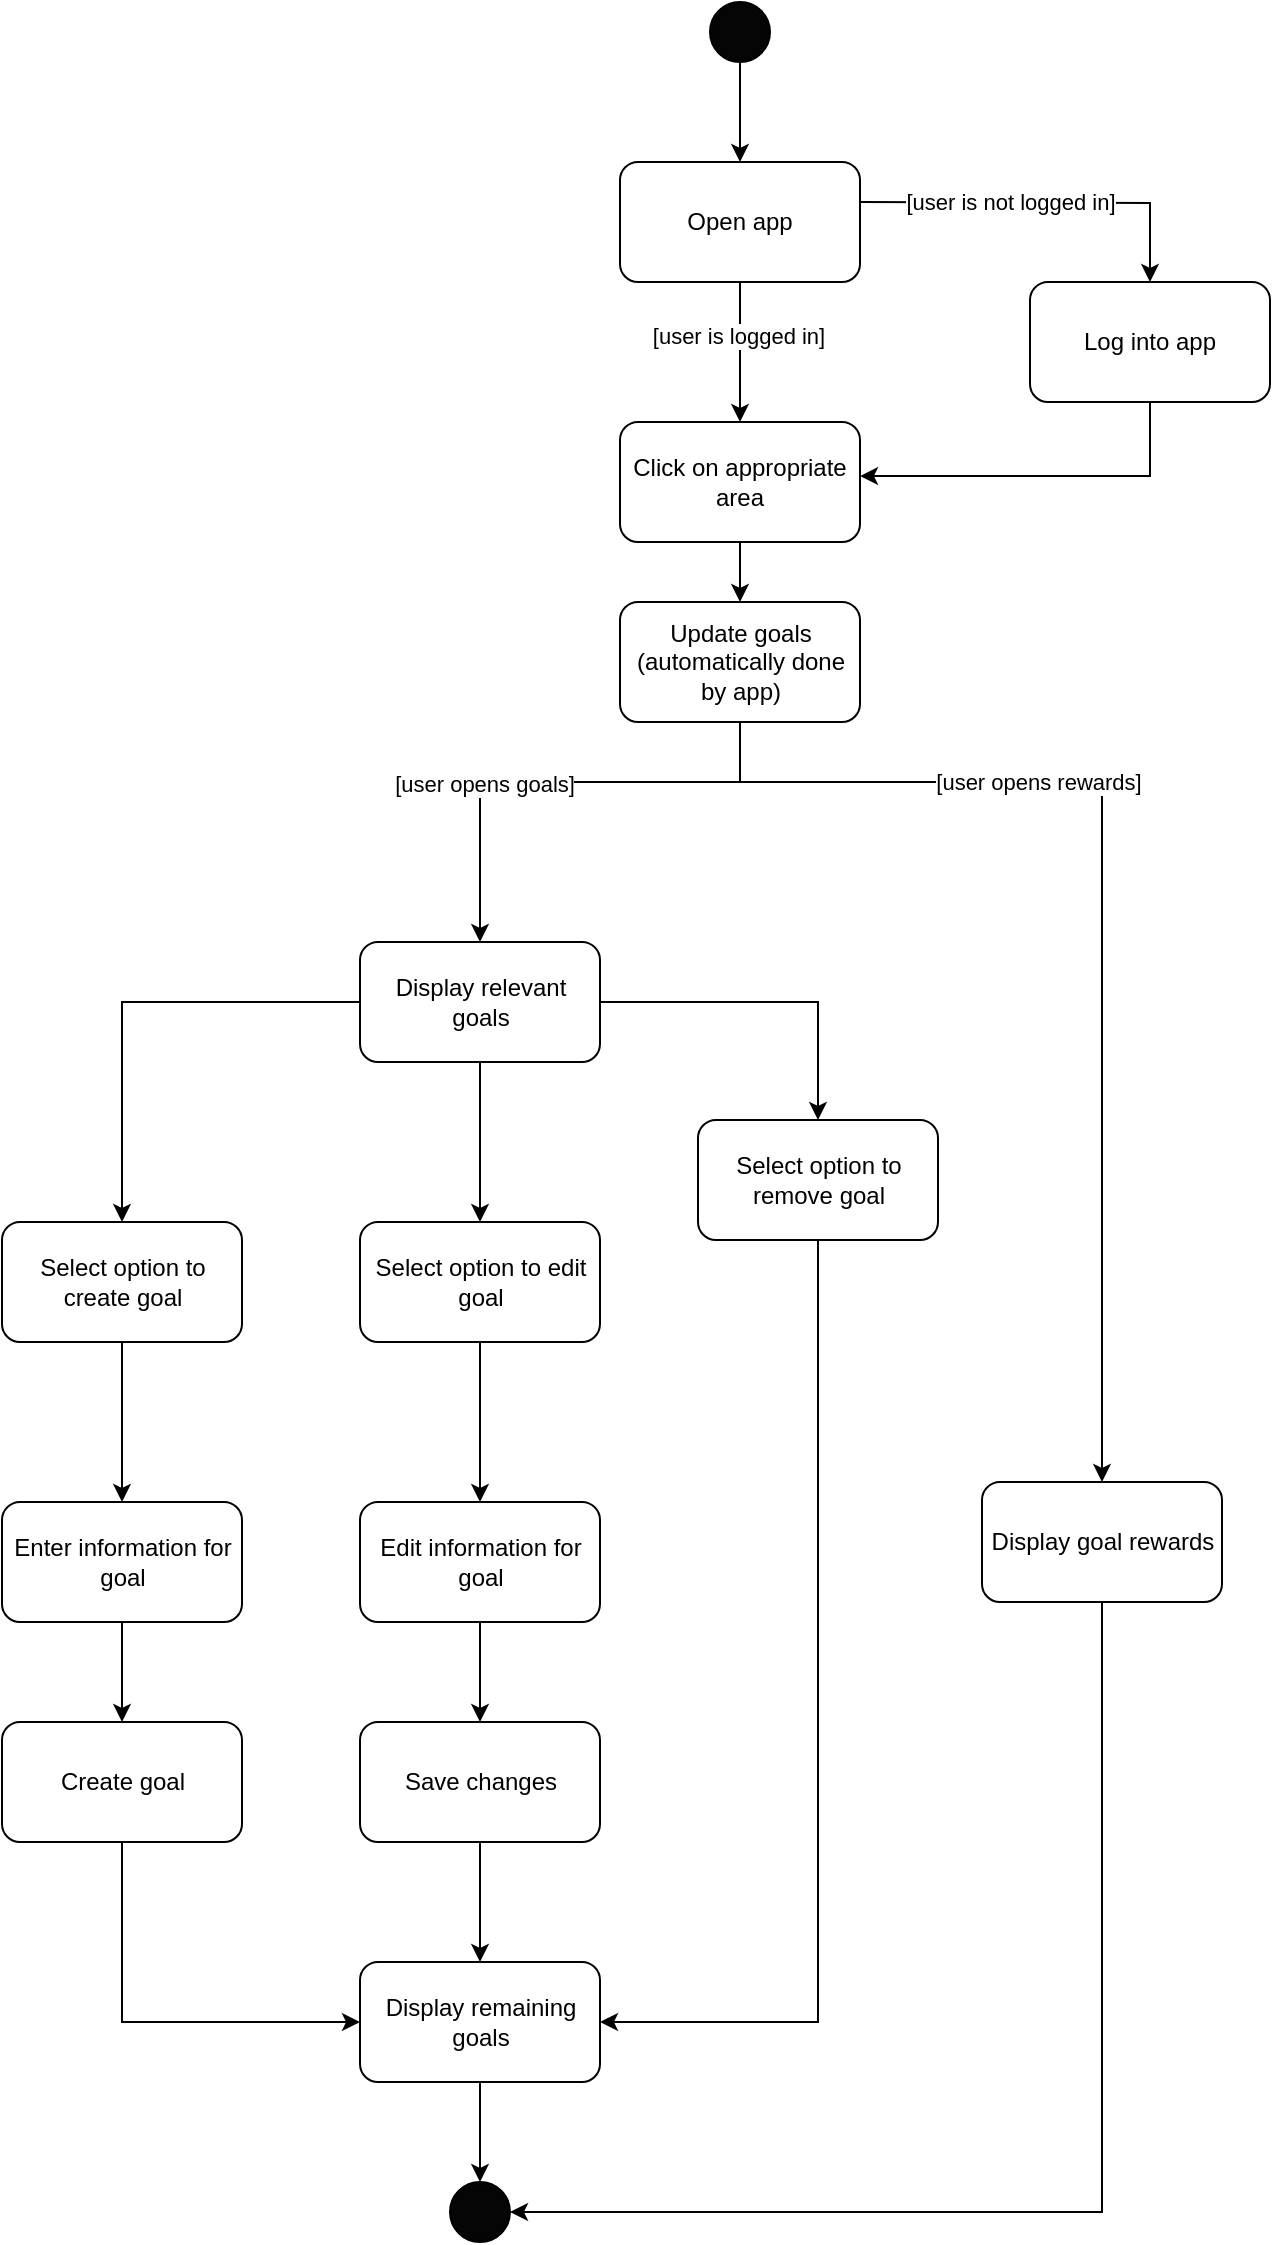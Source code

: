 <mxfile version="20.4.0" type="github">
  <diagram id="QUWLHqUXrnmNoyzQJEGA" name="Page-1">
    <mxGraphModel dx="2370" dy="1257" grid="0" gridSize="10" guides="1" tooltips="1" connect="1" arrows="1" fold="1" page="1" pageScale="1" pageWidth="827" pageHeight="1169" math="0" shadow="0">
      <root>
        <mxCell id="0" />
        <mxCell id="1" parent="0" />
        <mxCell id="v6WbEAY-MrD24lhqeNnE-1" value="" style="edgeStyle=orthogonalEdgeStyle;rounded=0;orthogonalLoop=1;jettySize=auto;html=1;" parent="1" source="v6WbEAY-MrD24lhqeNnE-2" target="v6WbEAY-MrD24lhqeNnE-5" edge="1">
          <mxGeometry relative="1" as="geometry" />
        </mxCell>
        <mxCell id="v6WbEAY-MrD24lhqeNnE-2" value="" style="ellipse;whiteSpace=wrap;html=1;direction=east;fillColor=#050505;" parent="1" vertex="1">
          <mxGeometry x="394" y="20" width="30" height="30" as="geometry" />
        </mxCell>
        <mxCell id="v6WbEAY-MrD24lhqeNnE-3" value="" style="edgeStyle=orthogonalEdgeStyle;rounded=0;orthogonalLoop=1;jettySize=auto;html=1;" parent="1" source="v6WbEAY-MrD24lhqeNnE-5" target="v6WbEAY-MrD24lhqeNnE-7" edge="1">
          <mxGeometry relative="1" as="geometry" />
        </mxCell>
        <mxCell id="v6WbEAY-MrD24lhqeNnE-4" value="[user is logged in]" style="edgeLabel;html=1;align=center;verticalAlign=middle;resizable=0;points=[];" parent="v6WbEAY-MrD24lhqeNnE-3" vertex="1" connectable="0">
          <mxGeometry x="-0.25" y="-1" relative="1" as="geometry">
            <mxPoint as="offset" />
          </mxGeometry>
        </mxCell>
        <mxCell id="v6WbEAY-MrD24lhqeNnE-5" value="Open app" style="rounded=1;whiteSpace=wrap;html=1;fillColor=#FFFFFF;" parent="1" vertex="1">
          <mxGeometry x="349" y="100" width="120" height="60" as="geometry" />
        </mxCell>
        <mxCell id="v6WbEAY-MrD24lhqeNnE-27" style="edgeStyle=orthogonalEdgeStyle;rounded=0;orthogonalLoop=1;jettySize=auto;html=1;entryX=0.5;entryY=0;entryDx=0;entryDy=0;exitX=0.5;exitY=1;exitDx=0;exitDy=0;" parent="1" source="gmOxqoZvCZuzYblSiJEM-9" target="v6WbEAY-MrD24lhqeNnE-9" edge="1">
          <mxGeometry relative="1" as="geometry">
            <Array as="points">
              <mxPoint x="409" y="410" />
              <mxPoint x="279" y="410" />
            </Array>
          </mxGeometry>
        </mxCell>
        <mxCell id="gmOxqoZvCZuzYblSiJEM-4" value="[user opens goals]" style="edgeLabel;html=1;align=center;verticalAlign=middle;resizable=0;points=[];" vertex="1" connectable="0" parent="v6WbEAY-MrD24lhqeNnE-27">
          <mxGeometry x="0.322" y="1" relative="1" as="geometry">
            <mxPoint as="offset" />
          </mxGeometry>
        </mxCell>
        <mxCell id="gmOxqoZvCZuzYblSiJEM-3" style="edgeStyle=orthogonalEdgeStyle;rounded=0;orthogonalLoop=1;jettySize=auto;html=1;exitX=0.5;exitY=1;exitDx=0;exitDy=0;entryX=0.5;entryY=0;entryDx=0;entryDy=0;" edge="1" parent="1" source="gmOxqoZvCZuzYblSiJEM-9" target="gmOxqoZvCZuzYblSiJEM-2">
          <mxGeometry relative="1" as="geometry">
            <mxPoint x="409" y="288" as="sourcePoint" />
            <mxPoint x="670" y="480" as="targetPoint" />
            <Array as="points">
              <mxPoint x="409" y="410" />
              <mxPoint x="590" y="410" />
              <mxPoint x="590" y="760" />
            </Array>
          </mxGeometry>
        </mxCell>
        <mxCell id="gmOxqoZvCZuzYblSiJEM-8" value="[user opens rewards]" style="edgeLabel;html=1;align=center;verticalAlign=middle;resizable=0;points=[];" vertex="1" connectable="0" parent="gmOxqoZvCZuzYblSiJEM-3">
          <mxGeometry x="-0.434" relative="1" as="geometry">
            <mxPoint x="20" as="offset" />
          </mxGeometry>
        </mxCell>
        <mxCell id="gmOxqoZvCZuzYblSiJEM-10" style="edgeStyle=orthogonalEdgeStyle;rounded=0;orthogonalLoop=1;jettySize=auto;html=1;entryX=0.5;entryY=0;entryDx=0;entryDy=0;" edge="1" parent="1" source="v6WbEAY-MrD24lhqeNnE-7" target="gmOxqoZvCZuzYblSiJEM-9">
          <mxGeometry relative="1" as="geometry" />
        </mxCell>
        <mxCell id="v6WbEAY-MrD24lhqeNnE-7" value="Click on appropriate area" style="rounded=1;whiteSpace=wrap;html=1;fillColor=#FFFFFF;" parent="1" vertex="1">
          <mxGeometry x="349" y="230" width="120" height="60" as="geometry" />
        </mxCell>
        <mxCell id="v6WbEAY-MrD24lhqeNnE-26" value="" style="edgeStyle=orthogonalEdgeStyle;rounded=0;orthogonalLoop=1;jettySize=auto;html=1;" parent="1" source="v6WbEAY-MrD24lhqeNnE-9" target="v6WbEAY-MrD24lhqeNnE-25" edge="1">
          <mxGeometry relative="1" as="geometry" />
        </mxCell>
        <mxCell id="v6WbEAY-MrD24lhqeNnE-30" style="edgeStyle=orthogonalEdgeStyle;rounded=0;orthogonalLoop=1;jettySize=auto;html=1;entryX=0.5;entryY=0;entryDx=0;entryDy=0;" parent="1" source="v6WbEAY-MrD24lhqeNnE-9" target="v6WbEAY-MrD24lhqeNnE-29" edge="1">
          <mxGeometry relative="1" as="geometry">
            <mxPoint x="450" y="630" as="targetPoint" />
          </mxGeometry>
        </mxCell>
        <mxCell id="v6WbEAY-MrD24lhqeNnE-31" style="edgeStyle=orthogonalEdgeStyle;rounded=0;orthogonalLoop=1;jettySize=auto;html=1;entryX=0.5;entryY=0;entryDx=0;entryDy=0;" parent="1" source="v6WbEAY-MrD24lhqeNnE-9" target="v6WbEAY-MrD24lhqeNnE-28" edge="1">
          <mxGeometry relative="1" as="geometry" />
        </mxCell>
        <mxCell id="v6WbEAY-MrD24lhqeNnE-9" value="Display relevant goals" style="rounded=1;whiteSpace=wrap;html=1;fillColor=#FFFFFF;spacingLeft=1;" parent="1" vertex="1">
          <mxGeometry x="219" y="490" width="120" height="60" as="geometry" />
        </mxCell>
        <mxCell id="v6WbEAY-MrD24lhqeNnE-10" value="" style="ellipse;whiteSpace=wrap;html=1;direction=east;fillColor=#050505;" parent="1" vertex="1">
          <mxGeometry x="264" y="1110" width="30" height="30" as="geometry" />
        </mxCell>
        <mxCell id="v6WbEAY-MrD24lhqeNnE-35" value="" style="edgeStyle=orthogonalEdgeStyle;rounded=0;orthogonalLoop=1;jettySize=auto;html=1;" parent="1" source="v6WbEAY-MrD24lhqeNnE-25" target="v6WbEAY-MrD24lhqeNnE-34" edge="1">
          <mxGeometry relative="1" as="geometry" />
        </mxCell>
        <mxCell id="v6WbEAY-MrD24lhqeNnE-25" value="Select option to edit goal" style="rounded=1;whiteSpace=wrap;html=1;fillColor=#FFFFFF;spacingLeft=1;" parent="1" vertex="1">
          <mxGeometry x="219" y="630" width="120" height="60" as="geometry" />
        </mxCell>
        <mxCell id="v6WbEAY-MrD24lhqeNnE-33" value="" style="edgeStyle=orthogonalEdgeStyle;rounded=0;orthogonalLoop=1;jettySize=auto;html=1;" parent="1" source="v6WbEAY-MrD24lhqeNnE-28" target="v6WbEAY-MrD24lhqeNnE-32" edge="1">
          <mxGeometry relative="1" as="geometry" />
        </mxCell>
        <mxCell id="v6WbEAY-MrD24lhqeNnE-28" value="Select option to create goal" style="rounded=1;whiteSpace=wrap;html=1;fillColor=#FFFFFF;spacingLeft=1;" parent="1" vertex="1">
          <mxGeometry x="40" y="630" width="120" height="60" as="geometry" />
        </mxCell>
        <mxCell id="gmOxqoZvCZuzYblSiJEM-12" style="edgeStyle=orthogonalEdgeStyle;rounded=0;orthogonalLoop=1;jettySize=auto;html=1;entryX=1;entryY=0.5;entryDx=0;entryDy=0;" edge="1" parent="1" source="v6WbEAY-MrD24lhqeNnE-29" target="v6WbEAY-MrD24lhqeNnE-42">
          <mxGeometry relative="1" as="geometry">
            <Array as="points">
              <mxPoint x="448" y="1030" />
            </Array>
          </mxGeometry>
        </mxCell>
        <mxCell id="v6WbEAY-MrD24lhqeNnE-29" value="Select option to remove goal" style="rounded=1;whiteSpace=wrap;html=1;fillColor=#FFFFFF;spacingLeft=1;" parent="1" vertex="1">
          <mxGeometry x="388" y="579" width="120" height="60" as="geometry" />
        </mxCell>
        <mxCell id="v6WbEAY-MrD24lhqeNnE-41" value="" style="edgeStyle=orthogonalEdgeStyle;rounded=0;orthogonalLoop=1;jettySize=auto;html=1;" parent="1" source="v6WbEAY-MrD24lhqeNnE-32" target="v6WbEAY-MrD24lhqeNnE-40" edge="1">
          <mxGeometry relative="1" as="geometry" />
        </mxCell>
        <mxCell id="v6WbEAY-MrD24lhqeNnE-32" value="Enter information for goal" style="rounded=1;whiteSpace=wrap;html=1;fillColor=#FFFFFF;spacingLeft=1;" parent="1" vertex="1">
          <mxGeometry x="40" y="770" width="120" height="60" as="geometry" />
        </mxCell>
        <mxCell id="v6WbEAY-MrD24lhqeNnE-39" value="" style="edgeStyle=orthogonalEdgeStyle;rounded=0;orthogonalLoop=1;jettySize=auto;html=1;" parent="1" source="v6WbEAY-MrD24lhqeNnE-34" target="v6WbEAY-MrD24lhqeNnE-38" edge="1">
          <mxGeometry relative="1" as="geometry" />
        </mxCell>
        <mxCell id="v6WbEAY-MrD24lhqeNnE-34" value="Edit information for goal" style="rounded=1;whiteSpace=wrap;html=1;fillColor=#FFFFFF;spacingLeft=1;" parent="1" vertex="1">
          <mxGeometry x="219" y="770" width="120" height="60" as="geometry" />
        </mxCell>
        <mxCell id="v6WbEAY-MrD24lhqeNnE-44" style="edgeStyle=orthogonalEdgeStyle;rounded=0;orthogonalLoop=1;jettySize=auto;html=1;entryX=0.5;entryY=0;entryDx=0;entryDy=0;" parent="1" source="v6WbEAY-MrD24lhqeNnE-38" target="v6WbEAY-MrD24lhqeNnE-42" edge="1">
          <mxGeometry relative="1" as="geometry" />
        </mxCell>
        <mxCell id="v6WbEAY-MrD24lhqeNnE-38" value="Save changes" style="rounded=1;whiteSpace=wrap;html=1;fillColor=#FFFFFF;spacingLeft=1;" parent="1" vertex="1">
          <mxGeometry x="219" y="880" width="120" height="60" as="geometry" />
        </mxCell>
        <mxCell id="v6WbEAY-MrD24lhqeNnE-45" style="edgeStyle=orthogonalEdgeStyle;rounded=0;orthogonalLoop=1;jettySize=auto;html=1;entryX=0;entryY=0.5;entryDx=0;entryDy=0;" parent="1" source="v6WbEAY-MrD24lhqeNnE-40" target="v6WbEAY-MrD24lhqeNnE-42" edge="1">
          <mxGeometry relative="1" as="geometry">
            <Array as="points">
              <mxPoint x="100" y="1030" />
            </Array>
          </mxGeometry>
        </mxCell>
        <mxCell id="v6WbEAY-MrD24lhqeNnE-40" value="Create goal" style="rounded=1;whiteSpace=wrap;html=1;fillColor=#FFFFFF;spacingLeft=1;" parent="1" vertex="1">
          <mxGeometry x="40" y="880" width="120" height="60" as="geometry" />
        </mxCell>
        <mxCell id="v6WbEAY-MrD24lhqeNnE-46" style="edgeStyle=orthogonalEdgeStyle;rounded=0;orthogonalLoop=1;jettySize=auto;html=1;entryX=0.5;entryY=0;entryDx=0;entryDy=0;" parent="1" source="v6WbEAY-MrD24lhqeNnE-42" target="v6WbEAY-MrD24lhqeNnE-10" edge="1">
          <mxGeometry relative="1" as="geometry" />
        </mxCell>
        <mxCell id="v6WbEAY-MrD24lhqeNnE-42" value="Display remaining goals" style="rounded=1;whiteSpace=wrap;html=1;fillColor=#FFFFFF;spacingLeft=1;" parent="1" vertex="1">
          <mxGeometry x="219" y="1000" width="120" height="60" as="geometry" />
        </mxCell>
        <mxCell id="v6WbEAY-MrD24lhqeNnE-47" style="edgeStyle=orthogonalEdgeStyle;rounded=0;orthogonalLoop=1;jettySize=auto;html=1;entryX=0.5;entryY=0;entryDx=0;entryDy=0;" parent="1" target="v6WbEAY-MrD24lhqeNnE-50" edge="1">
          <mxGeometry relative="1" as="geometry">
            <mxPoint x="469" y="120" as="sourcePoint" />
          </mxGeometry>
        </mxCell>
        <mxCell id="v6WbEAY-MrD24lhqeNnE-48" value="[user is not logged in]" style="edgeLabel;html=1;align=center;verticalAlign=middle;resizable=0;points=[];" parent="v6WbEAY-MrD24lhqeNnE-47" vertex="1" connectable="0">
          <mxGeometry x="-0.535" y="-2" relative="1" as="geometry">
            <mxPoint x="32" y="-2" as="offset" />
          </mxGeometry>
        </mxCell>
        <mxCell id="v6WbEAY-MrD24lhqeNnE-49" style="edgeStyle=orthogonalEdgeStyle;rounded=0;orthogonalLoop=1;jettySize=auto;html=1;entryX=1;entryY=0.617;entryDx=0;entryDy=0;entryPerimeter=0;" parent="1" source="v6WbEAY-MrD24lhqeNnE-50" edge="1">
          <mxGeometry relative="1" as="geometry">
            <mxPoint x="469" y="257.02" as="targetPoint" />
            <Array as="points">
              <mxPoint x="614" y="257" />
            </Array>
          </mxGeometry>
        </mxCell>
        <mxCell id="v6WbEAY-MrD24lhqeNnE-50" value="Log into app" style="rounded=1;whiteSpace=wrap;html=1;fillColor=#FFFFFF;" parent="1" vertex="1">
          <mxGeometry x="554" y="160" width="120" height="60" as="geometry" />
        </mxCell>
        <mxCell id="gmOxqoZvCZuzYblSiJEM-11" style="edgeStyle=orthogonalEdgeStyle;rounded=0;orthogonalLoop=1;jettySize=auto;html=1;entryX=1;entryY=0.5;entryDx=0;entryDy=0;" edge="1" parent="1" source="gmOxqoZvCZuzYblSiJEM-2" target="v6WbEAY-MrD24lhqeNnE-10">
          <mxGeometry relative="1" as="geometry">
            <Array as="points">
              <mxPoint x="590" y="1125" />
            </Array>
          </mxGeometry>
        </mxCell>
        <mxCell id="gmOxqoZvCZuzYblSiJEM-2" value="Display goal rewards" style="rounded=1;whiteSpace=wrap;html=1;fillColor=#FFFFFF;spacingLeft=1;" vertex="1" parent="1">
          <mxGeometry x="530" y="760" width="120" height="60" as="geometry" />
        </mxCell>
        <mxCell id="gmOxqoZvCZuzYblSiJEM-9" value="Update goals (automatically done by app)" style="rounded=1;whiteSpace=wrap;html=1;fillColor=#FFFFFF;spacingLeft=1;" vertex="1" parent="1">
          <mxGeometry x="349" y="320" width="120" height="60" as="geometry" />
        </mxCell>
      </root>
    </mxGraphModel>
  </diagram>
</mxfile>
